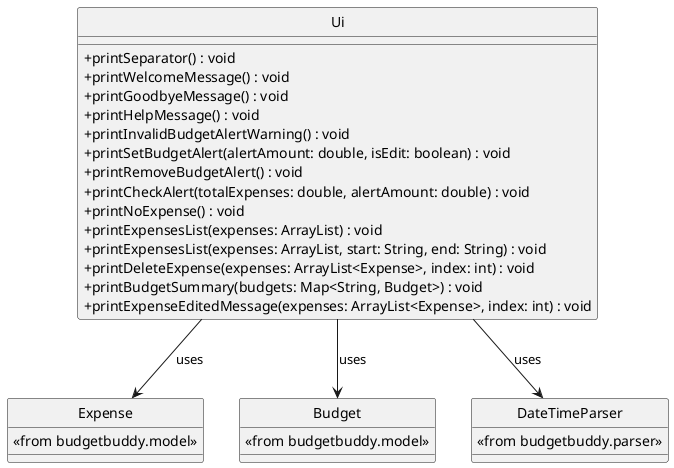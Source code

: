@startuml

hide circle
skinparam classAttributeIconSize 0

class Ui {
    + printSeparator() : void
    + printWelcomeMessage() : void
    + printGoodbyeMessage() : void
    + printHelpMessage() : void
    + printInvalidBudgetAlertWarning() : void
    + printSetBudgetAlert(alertAmount: double, isEdit: boolean) : void
    + printRemoveBudgetAlert() : void
    + printCheckAlert(totalExpenses: double, alertAmount: double) : void
    + printNoExpense() : void
    + printExpensesList(expenses: ArrayList) : void
    + printExpensesList(expenses: ArrayList, start: String, end: String) : void
    + printDeleteExpense(expenses: ArrayList<Expense>, index: int) : void
    + printBudgetSummary(budgets: Map<String, Budget>) : void
    + printExpenseEditedMessage(expenses: ArrayList<Expense>, index: int) : void
}

class Expense {
    <<from budgetbuddy.model>>
}

class Budget {
    <<from budgetbuddy.model>>
}

class DateTimeParser {
    <<from budgetbuddy.parser>>
}

Ui --> Expense : uses
Ui --> Budget : uses
Ui --> DateTimeParser : uses
@enduml